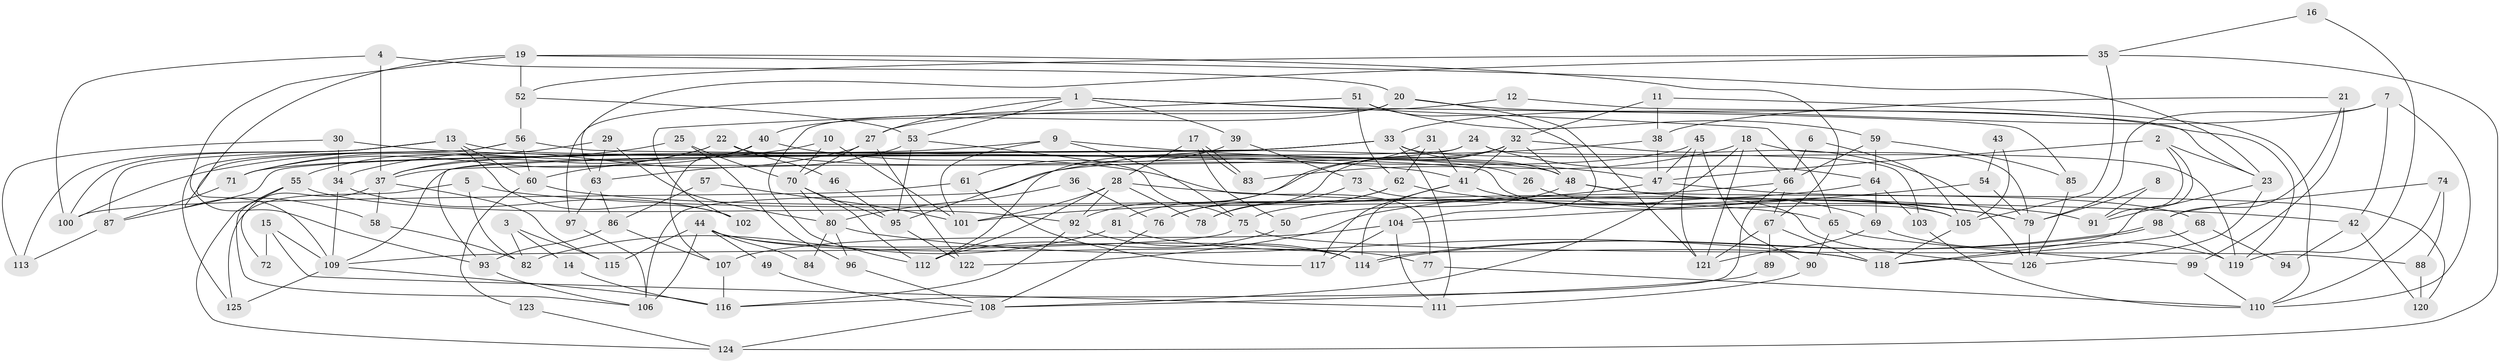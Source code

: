 // coarse degree distribution, {7: 0.17073170731707318, 5: 0.13414634146341464, 8: 0.10975609756097561, 3: 0.1951219512195122, 6: 0.07317073170731707, 9: 0.036585365853658534, 2: 0.14634146341463414, 4: 0.12195121951219512, 10: 0.012195121951219513}
// Generated by graph-tools (version 1.1) at 2025/41/03/06/25 10:41:54]
// undirected, 126 vertices, 252 edges
graph export_dot {
graph [start="1"]
  node [color=gray90,style=filled];
  1;
  2;
  3;
  4;
  5;
  6;
  7;
  8;
  9;
  10;
  11;
  12;
  13;
  14;
  15;
  16;
  17;
  18;
  19;
  20;
  21;
  22;
  23;
  24;
  25;
  26;
  27;
  28;
  29;
  30;
  31;
  32;
  33;
  34;
  35;
  36;
  37;
  38;
  39;
  40;
  41;
  42;
  43;
  44;
  45;
  46;
  47;
  48;
  49;
  50;
  51;
  52;
  53;
  54;
  55;
  56;
  57;
  58;
  59;
  60;
  61;
  62;
  63;
  64;
  65;
  66;
  67;
  68;
  69;
  70;
  71;
  72;
  73;
  74;
  75;
  76;
  77;
  78;
  79;
  80;
  81;
  82;
  83;
  84;
  85;
  86;
  87;
  88;
  89;
  90;
  91;
  92;
  93;
  94;
  95;
  96;
  97;
  98;
  99;
  100;
  101;
  102;
  103;
  104;
  105;
  106;
  107;
  108;
  109;
  110;
  111;
  112;
  113;
  114;
  115;
  116;
  117;
  118;
  119;
  120;
  121;
  122;
  123;
  124;
  125;
  126;
  1 -- 97;
  1 -- 65;
  1 -- 27;
  1 -- 39;
  1 -- 53;
  1 -- 85;
  2 -- 47;
  2 -- 23;
  2 -- 91;
  2 -- 118;
  3 -- 115;
  3 -- 82;
  3 -- 14;
  4 -- 20;
  4 -- 100;
  4 -- 37;
  5 -- 91;
  5 -- 125;
  5 -- 82;
  6 -- 66;
  6 -- 105;
  7 -- 33;
  7 -- 42;
  7 -- 79;
  7 -- 110;
  8 -- 91;
  8 -- 79;
  9 -- 75;
  9 -- 47;
  9 -- 37;
  9 -- 101;
  10 -- 70;
  10 -- 100;
  10 -- 101;
  11 -- 110;
  11 -- 32;
  11 -- 38;
  12 -- 27;
  12 -- 23;
  13 -- 60;
  13 -- 48;
  13 -- 87;
  13 -- 100;
  13 -- 102;
  13 -- 113;
  14 -- 116;
  15 -- 109;
  15 -- 111;
  15 -- 72;
  16 -- 35;
  16 -- 119;
  17 -- 83;
  17 -- 83;
  17 -- 28;
  17 -- 50;
  18 -- 66;
  18 -- 121;
  18 -- 79;
  18 -- 83;
  18 -- 108;
  19 -- 67;
  19 -- 93;
  19 -- 23;
  19 -- 52;
  19 -- 58;
  20 -- 121;
  20 -- 119;
  20 -- 40;
  20 -- 112;
  21 -- 38;
  21 -- 98;
  21 -- 99;
  22 -- 71;
  22 -- 37;
  22 -- 26;
  22 -- 46;
  23 -- 126;
  23 -- 91;
  24 -- 109;
  24 -- 37;
  24 -- 64;
  24 -- 103;
  25 -- 96;
  25 -- 71;
  25 -- 70;
  26 -- 105;
  27 -- 70;
  27 -- 34;
  27 -- 122;
  28 -- 101;
  28 -- 112;
  28 -- 42;
  28 -- 78;
  28 -- 92;
  29 -- 55;
  29 -- 63;
  29 -- 80;
  30 -- 41;
  30 -- 34;
  30 -- 113;
  31 -- 62;
  31 -- 81;
  31 -- 41;
  32 -- 92;
  32 -- 112;
  32 -- 41;
  32 -- 48;
  32 -- 76;
  32 -- 126;
  33 -- 48;
  33 -- 87;
  33 -- 71;
  33 -- 93;
  33 -- 111;
  33 -- 119;
  34 -- 109;
  34 -- 102;
  35 -- 124;
  35 -- 52;
  35 -- 63;
  35 -- 105;
  36 -- 76;
  36 -- 80;
  37 -- 58;
  37 -- 72;
  37 -- 115;
  38 -- 95;
  38 -- 47;
  39 -- 73;
  39 -- 61;
  40 -- 77;
  40 -- 60;
  40 -- 107;
  41 -- 69;
  41 -- 114;
  41 -- 117;
  42 -- 120;
  42 -- 94;
  43 -- 54;
  43 -- 105;
  44 -- 114;
  44 -- 106;
  44 -- 49;
  44 -- 77;
  44 -- 84;
  44 -- 115;
  45 -- 121;
  45 -- 47;
  45 -- 90;
  45 -- 106;
  46 -- 95;
  47 -- 101;
  47 -- 68;
  48 -- 79;
  48 -- 50;
  48 -- 120;
  49 -- 108;
  50 -- 112;
  51 -- 59;
  51 -- 102;
  51 -- 62;
  51 -- 104;
  52 -- 53;
  52 -- 56;
  53 -- 95;
  53 -- 63;
  53 -- 75;
  54 -- 79;
  54 -- 104;
  55 -- 106;
  55 -- 92;
  55 -- 124;
  56 -- 105;
  56 -- 60;
  56 -- 109;
  56 -- 125;
  57 -- 101;
  57 -- 86;
  58 -- 82;
  59 -- 64;
  59 -- 85;
  59 -- 66;
  60 -- 65;
  60 -- 123;
  61 -- 117;
  61 -- 100;
  62 -- 79;
  62 -- 76;
  62 -- 78;
  63 -- 86;
  63 -- 97;
  64 -- 103;
  64 -- 69;
  64 -- 122;
  65 -- 90;
  65 -- 99;
  66 -- 75;
  66 -- 67;
  66 -- 116;
  67 -- 118;
  67 -- 89;
  67 -- 121;
  68 -- 118;
  68 -- 94;
  69 -- 119;
  69 -- 121;
  70 -- 112;
  70 -- 80;
  70 -- 95;
  71 -- 87;
  73 -- 78;
  73 -- 126;
  74 -- 110;
  74 -- 98;
  74 -- 88;
  75 -- 109;
  75 -- 88;
  76 -- 108;
  77 -- 110;
  79 -- 126;
  80 -- 84;
  80 -- 96;
  80 -- 118;
  81 -- 82;
  81 -- 118;
  85 -- 126;
  86 -- 107;
  86 -- 93;
  87 -- 113;
  88 -- 120;
  89 -- 108;
  90 -- 111;
  92 -- 114;
  92 -- 116;
  93 -- 106;
  95 -- 122;
  96 -- 108;
  97 -- 106;
  98 -- 114;
  98 -- 114;
  98 -- 119;
  99 -- 110;
  103 -- 110;
  104 -- 107;
  104 -- 111;
  104 -- 117;
  105 -- 118;
  107 -- 116;
  108 -- 124;
  109 -- 116;
  109 -- 125;
  123 -- 124;
}
